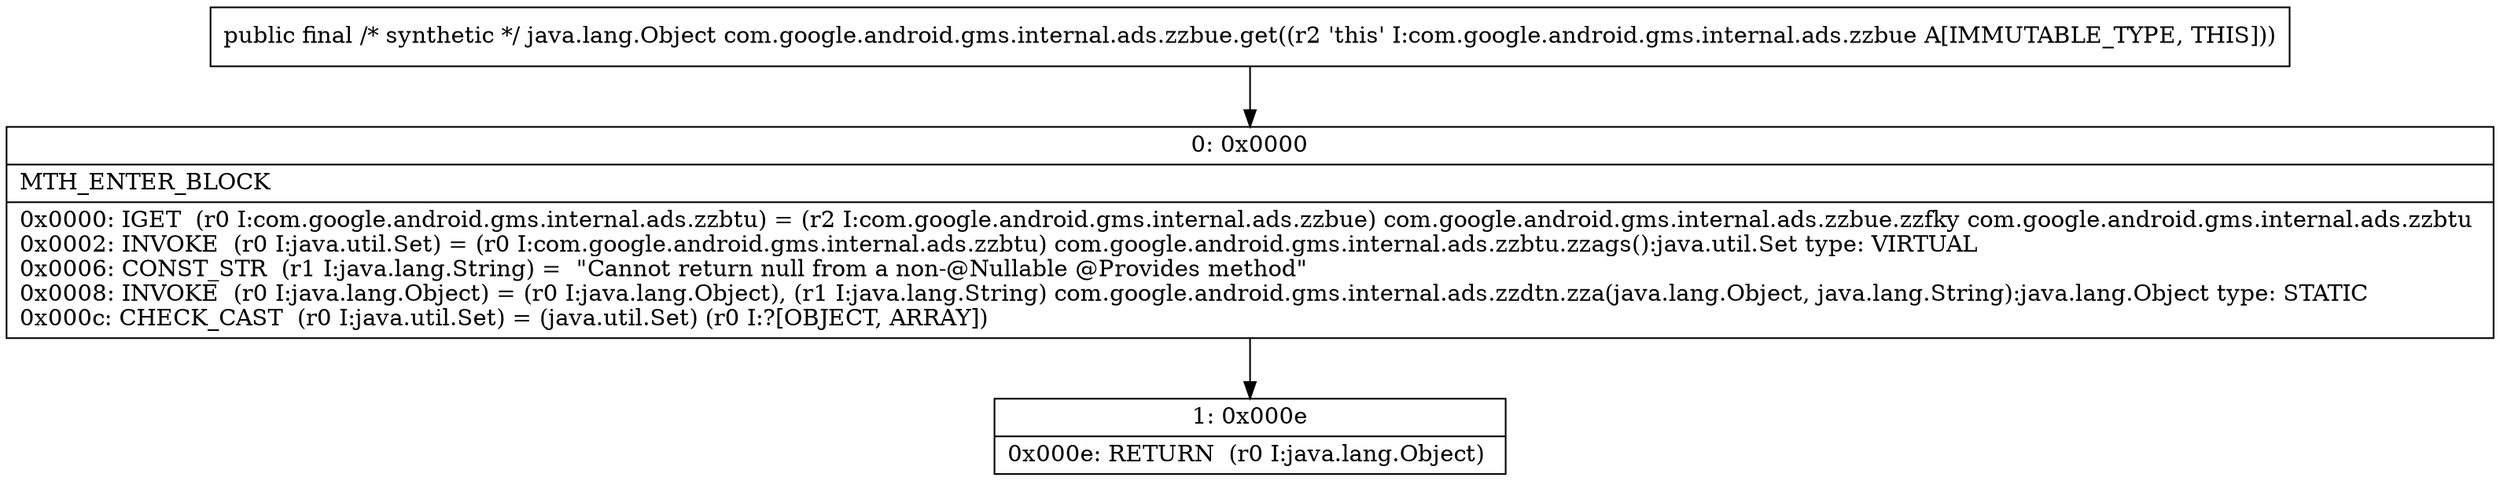 digraph "CFG forcom.google.android.gms.internal.ads.zzbue.get()Ljava\/lang\/Object;" {
Node_0 [shape=record,label="{0\:\ 0x0000|MTH_ENTER_BLOCK\l|0x0000: IGET  (r0 I:com.google.android.gms.internal.ads.zzbtu) = (r2 I:com.google.android.gms.internal.ads.zzbue) com.google.android.gms.internal.ads.zzbue.zzfky com.google.android.gms.internal.ads.zzbtu \l0x0002: INVOKE  (r0 I:java.util.Set) = (r0 I:com.google.android.gms.internal.ads.zzbtu) com.google.android.gms.internal.ads.zzbtu.zzags():java.util.Set type: VIRTUAL \l0x0006: CONST_STR  (r1 I:java.lang.String) =  \"Cannot return null from a non\-@Nullable @Provides method\" \l0x0008: INVOKE  (r0 I:java.lang.Object) = (r0 I:java.lang.Object), (r1 I:java.lang.String) com.google.android.gms.internal.ads.zzdtn.zza(java.lang.Object, java.lang.String):java.lang.Object type: STATIC \l0x000c: CHECK_CAST  (r0 I:java.util.Set) = (java.util.Set) (r0 I:?[OBJECT, ARRAY]) \l}"];
Node_1 [shape=record,label="{1\:\ 0x000e|0x000e: RETURN  (r0 I:java.lang.Object) \l}"];
MethodNode[shape=record,label="{public final \/* synthetic *\/ java.lang.Object com.google.android.gms.internal.ads.zzbue.get((r2 'this' I:com.google.android.gms.internal.ads.zzbue A[IMMUTABLE_TYPE, THIS])) }"];
MethodNode -> Node_0;
Node_0 -> Node_1;
}

